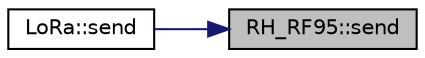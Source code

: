 digraph "RH_RF95::send"
{
 // LATEX_PDF_SIZE
  edge [fontname="Helvetica",fontsize="10",labelfontname="Helvetica",labelfontsize="10"];
  node [fontname="Helvetica",fontsize="10",shape=record];
  rankdir="RL";
  Node1 [label="RH_RF95::send",height=0.2,width=0.4,color="black", fillcolor="grey75", style="filled", fontcolor="black",tooltip=" "];
  Node1 -> Node2 [dir="back",color="midnightblue",fontsize="10",style="solid",fontname="Helvetica"];
  Node2 [label="LoRa::send",height=0.2,width=0.4,color="black", fillcolor="white", style="filled",URL="$class_lo_ra.html#a684fcf77b91dde5041e5ea2311bdc1c7",tooltip=" "];
}

